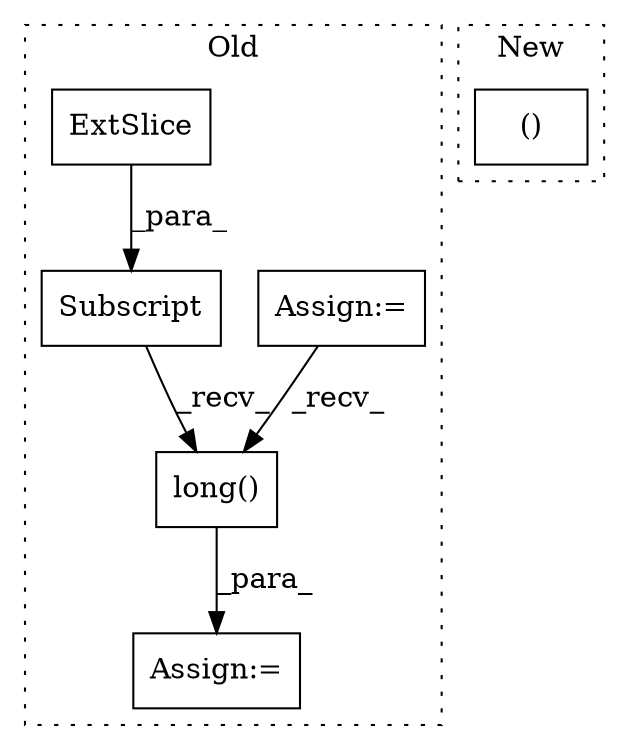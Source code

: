 digraph G {
subgraph cluster0 {
1 [label="long()" a="75" s="17764" l="43" shape="box"];
3 [label="Assign:=" a="68" s="17892" l="4" shape="box"];
4 [label="Assign:=" a="68" s="17713" l="3" shape="box"];
5 [label="Subscript" a="63" s="17764,0" l="36,0" shape="box"];
6 [label="ExtSlice" a="85" s="17764" l="6" shape="box"];
label = "Old";
style="dotted";
}
subgraph cluster1 {
2 [label="()" a="54" s="17664" l="3" shape="box"];
label = "New";
style="dotted";
}
1 -> 3 [label="_para_"];
4 -> 1 [label="_recv_"];
5 -> 1 [label="_recv_"];
6 -> 5 [label="_para_"];
}